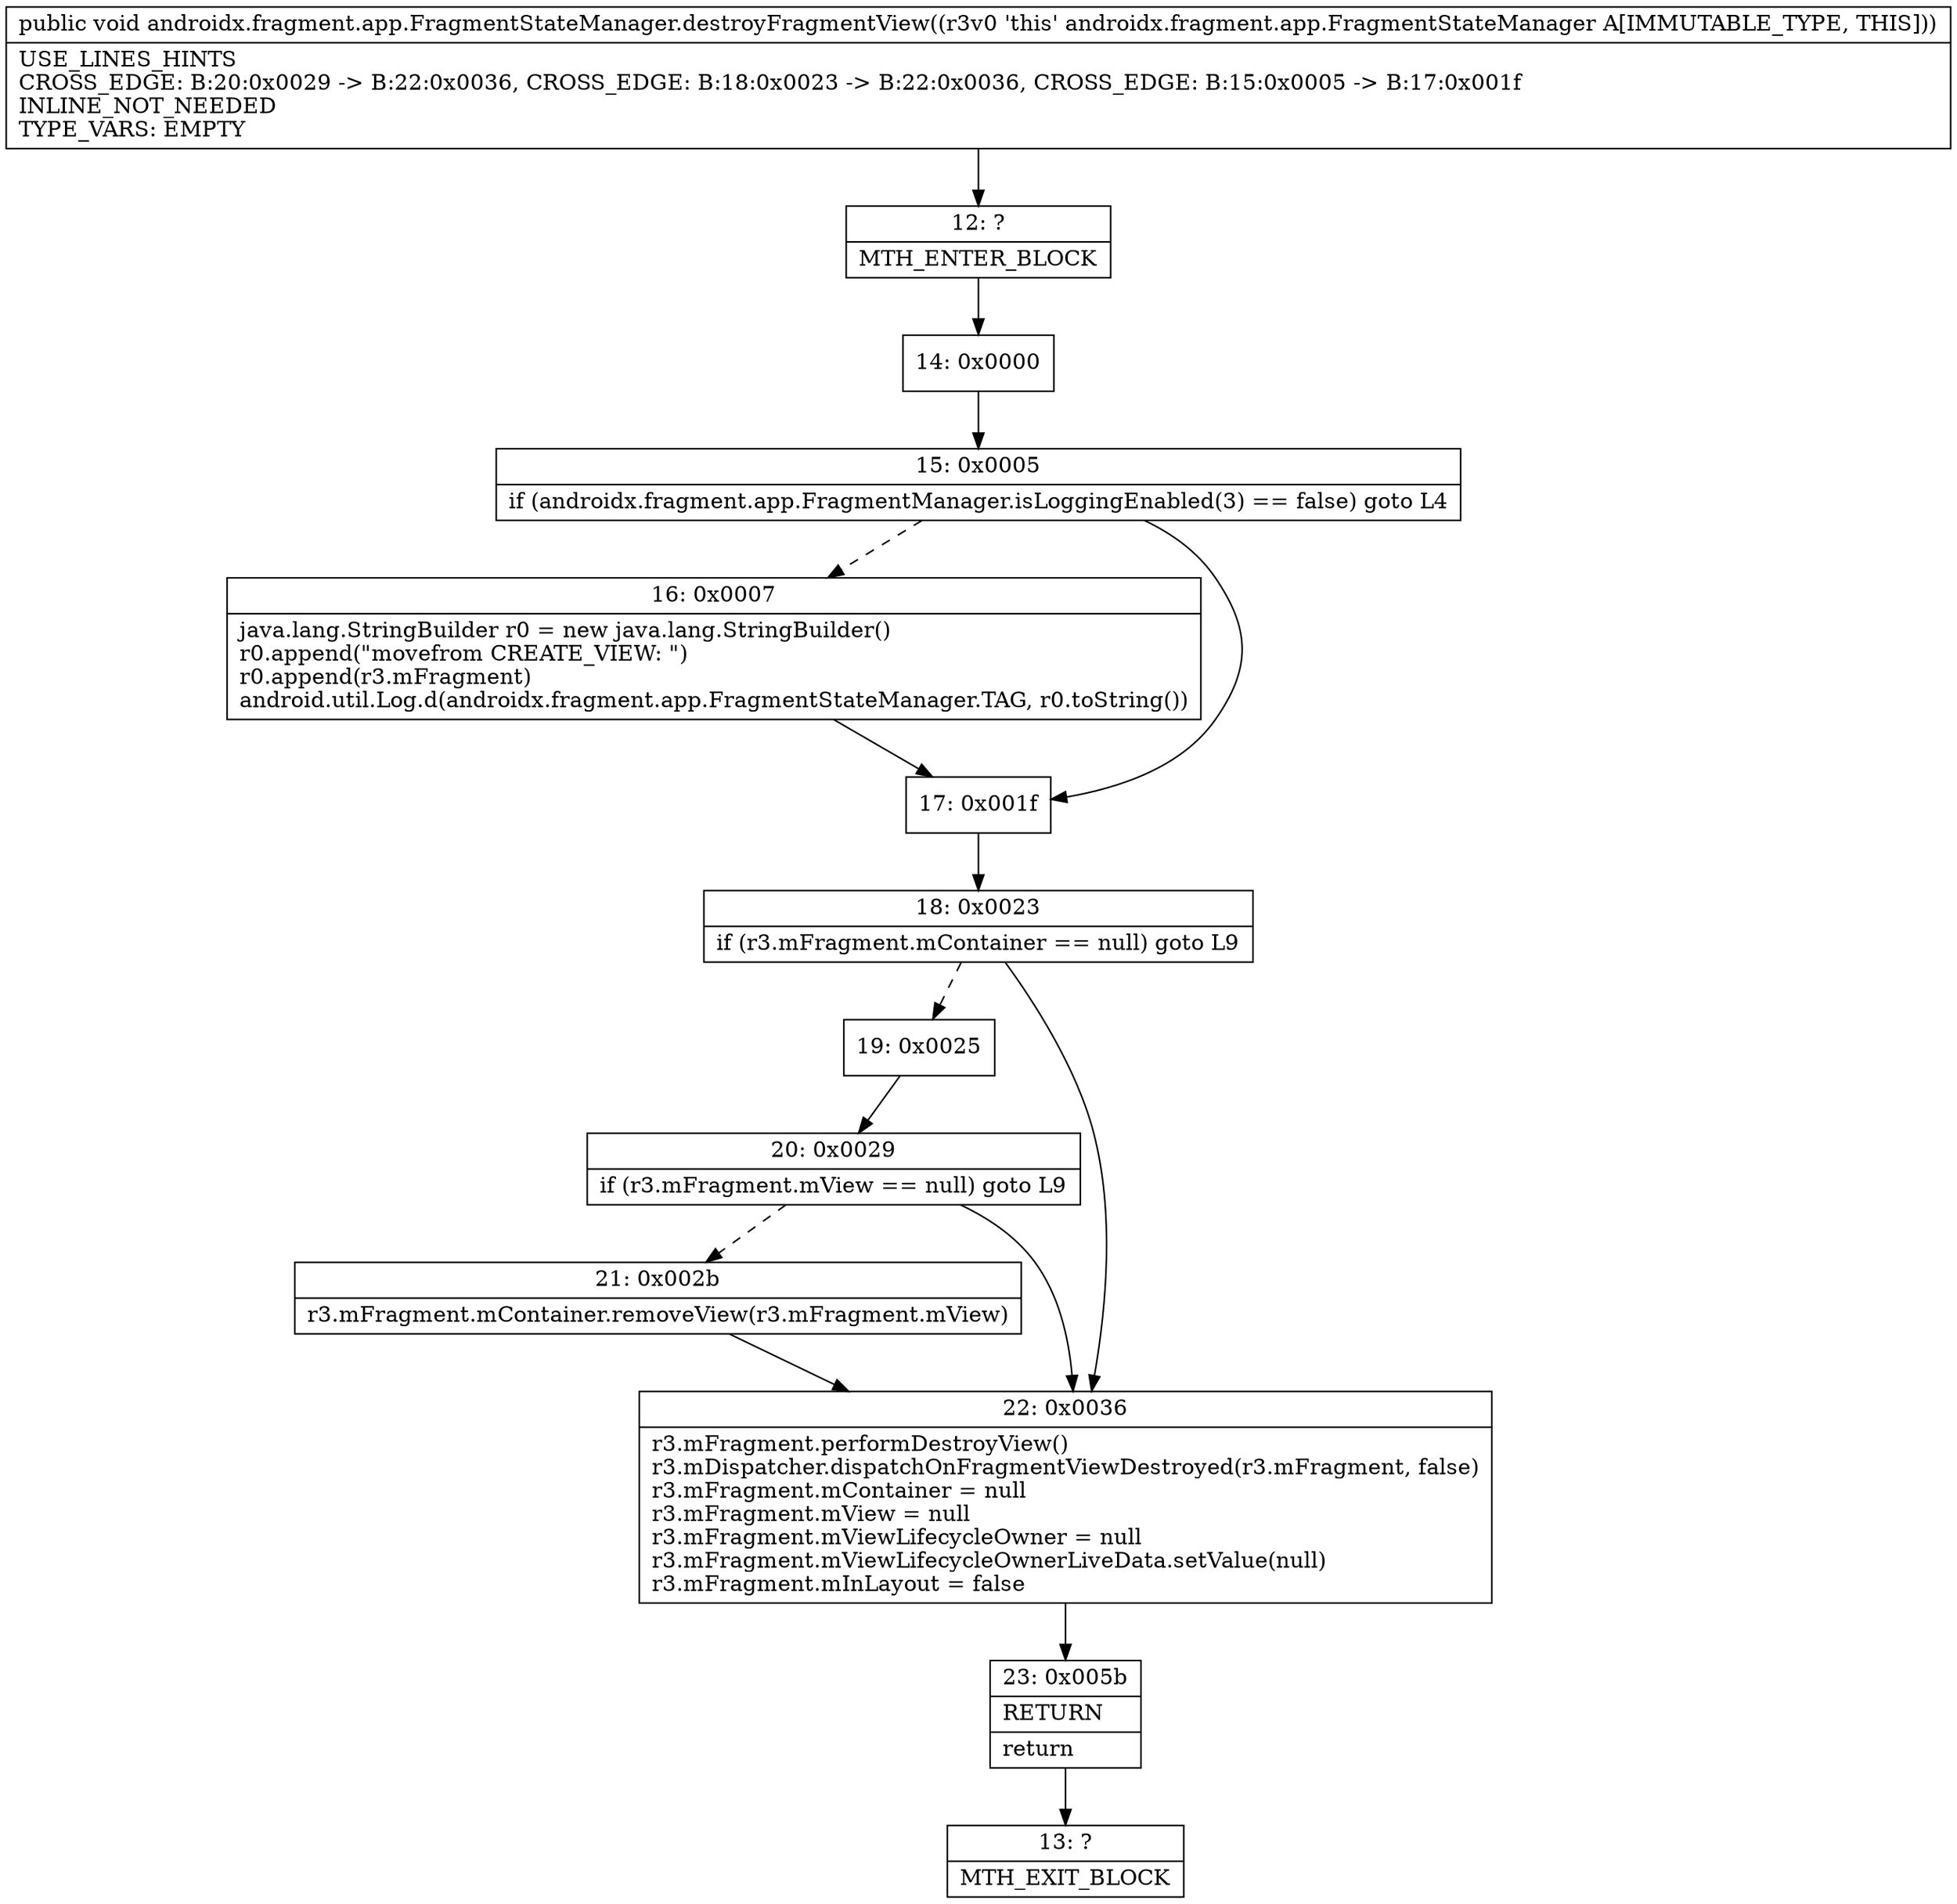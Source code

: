 digraph "CFG forandroidx.fragment.app.FragmentStateManager.destroyFragmentView()V" {
Node_12 [shape=record,label="{12\:\ ?|MTH_ENTER_BLOCK\l}"];
Node_14 [shape=record,label="{14\:\ 0x0000}"];
Node_15 [shape=record,label="{15\:\ 0x0005|if (androidx.fragment.app.FragmentManager.isLoggingEnabled(3) == false) goto L4\l}"];
Node_16 [shape=record,label="{16\:\ 0x0007|java.lang.StringBuilder r0 = new java.lang.StringBuilder()\lr0.append(\"movefrom CREATE_VIEW: \")\lr0.append(r3.mFragment)\landroid.util.Log.d(androidx.fragment.app.FragmentStateManager.TAG, r0.toString())\l}"];
Node_17 [shape=record,label="{17\:\ 0x001f}"];
Node_18 [shape=record,label="{18\:\ 0x0023|if (r3.mFragment.mContainer == null) goto L9\l}"];
Node_19 [shape=record,label="{19\:\ 0x0025}"];
Node_20 [shape=record,label="{20\:\ 0x0029|if (r3.mFragment.mView == null) goto L9\l}"];
Node_21 [shape=record,label="{21\:\ 0x002b|r3.mFragment.mContainer.removeView(r3.mFragment.mView)\l}"];
Node_22 [shape=record,label="{22\:\ 0x0036|r3.mFragment.performDestroyView()\lr3.mDispatcher.dispatchOnFragmentViewDestroyed(r3.mFragment, false)\lr3.mFragment.mContainer = null\lr3.mFragment.mView = null\lr3.mFragment.mViewLifecycleOwner = null\lr3.mFragment.mViewLifecycleOwnerLiveData.setValue(null)\lr3.mFragment.mInLayout = false\l}"];
Node_23 [shape=record,label="{23\:\ 0x005b|RETURN\l|return\l}"];
Node_13 [shape=record,label="{13\:\ ?|MTH_EXIT_BLOCK\l}"];
MethodNode[shape=record,label="{public void androidx.fragment.app.FragmentStateManager.destroyFragmentView((r3v0 'this' androidx.fragment.app.FragmentStateManager A[IMMUTABLE_TYPE, THIS]))  | USE_LINES_HINTS\lCROSS_EDGE: B:20:0x0029 \-\> B:22:0x0036, CROSS_EDGE: B:18:0x0023 \-\> B:22:0x0036, CROSS_EDGE: B:15:0x0005 \-\> B:17:0x001f\lINLINE_NOT_NEEDED\lTYPE_VARS: EMPTY\l}"];
MethodNode -> Node_12;Node_12 -> Node_14;
Node_14 -> Node_15;
Node_15 -> Node_16[style=dashed];
Node_15 -> Node_17;
Node_16 -> Node_17;
Node_17 -> Node_18;
Node_18 -> Node_19[style=dashed];
Node_18 -> Node_22;
Node_19 -> Node_20;
Node_20 -> Node_21[style=dashed];
Node_20 -> Node_22;
Node_21 -> Node_22;
Node_22 -> Node_23;
Node_23 -> Node_13;
}

